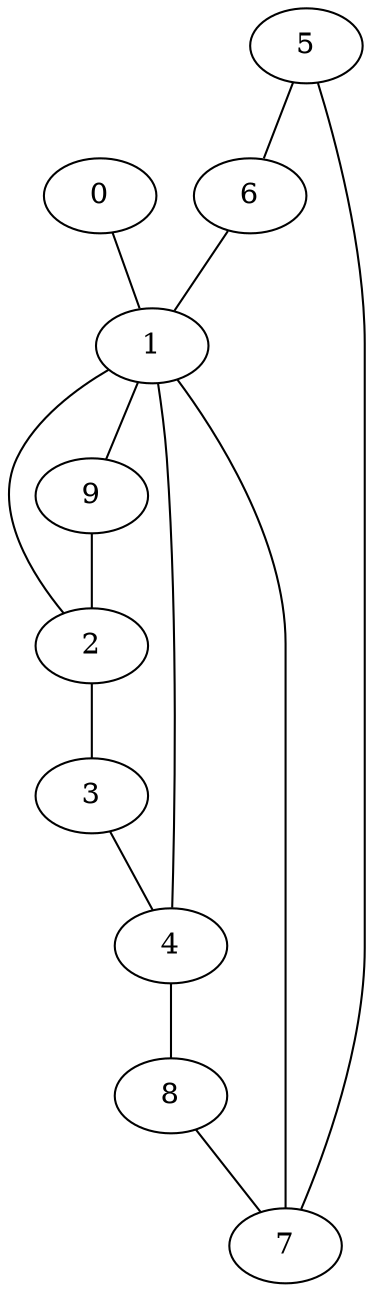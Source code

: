 graph fsm {
0 -- 1;
1 -- 2;
1 -- 9;
2 -- 3;
3 -- 4;
4 -- 1;
4 -- 8;
5 -- 7;
5 -- 6;
6 -- 1;
7 -- 1;
8 -- 7;
9 -- 2;
}